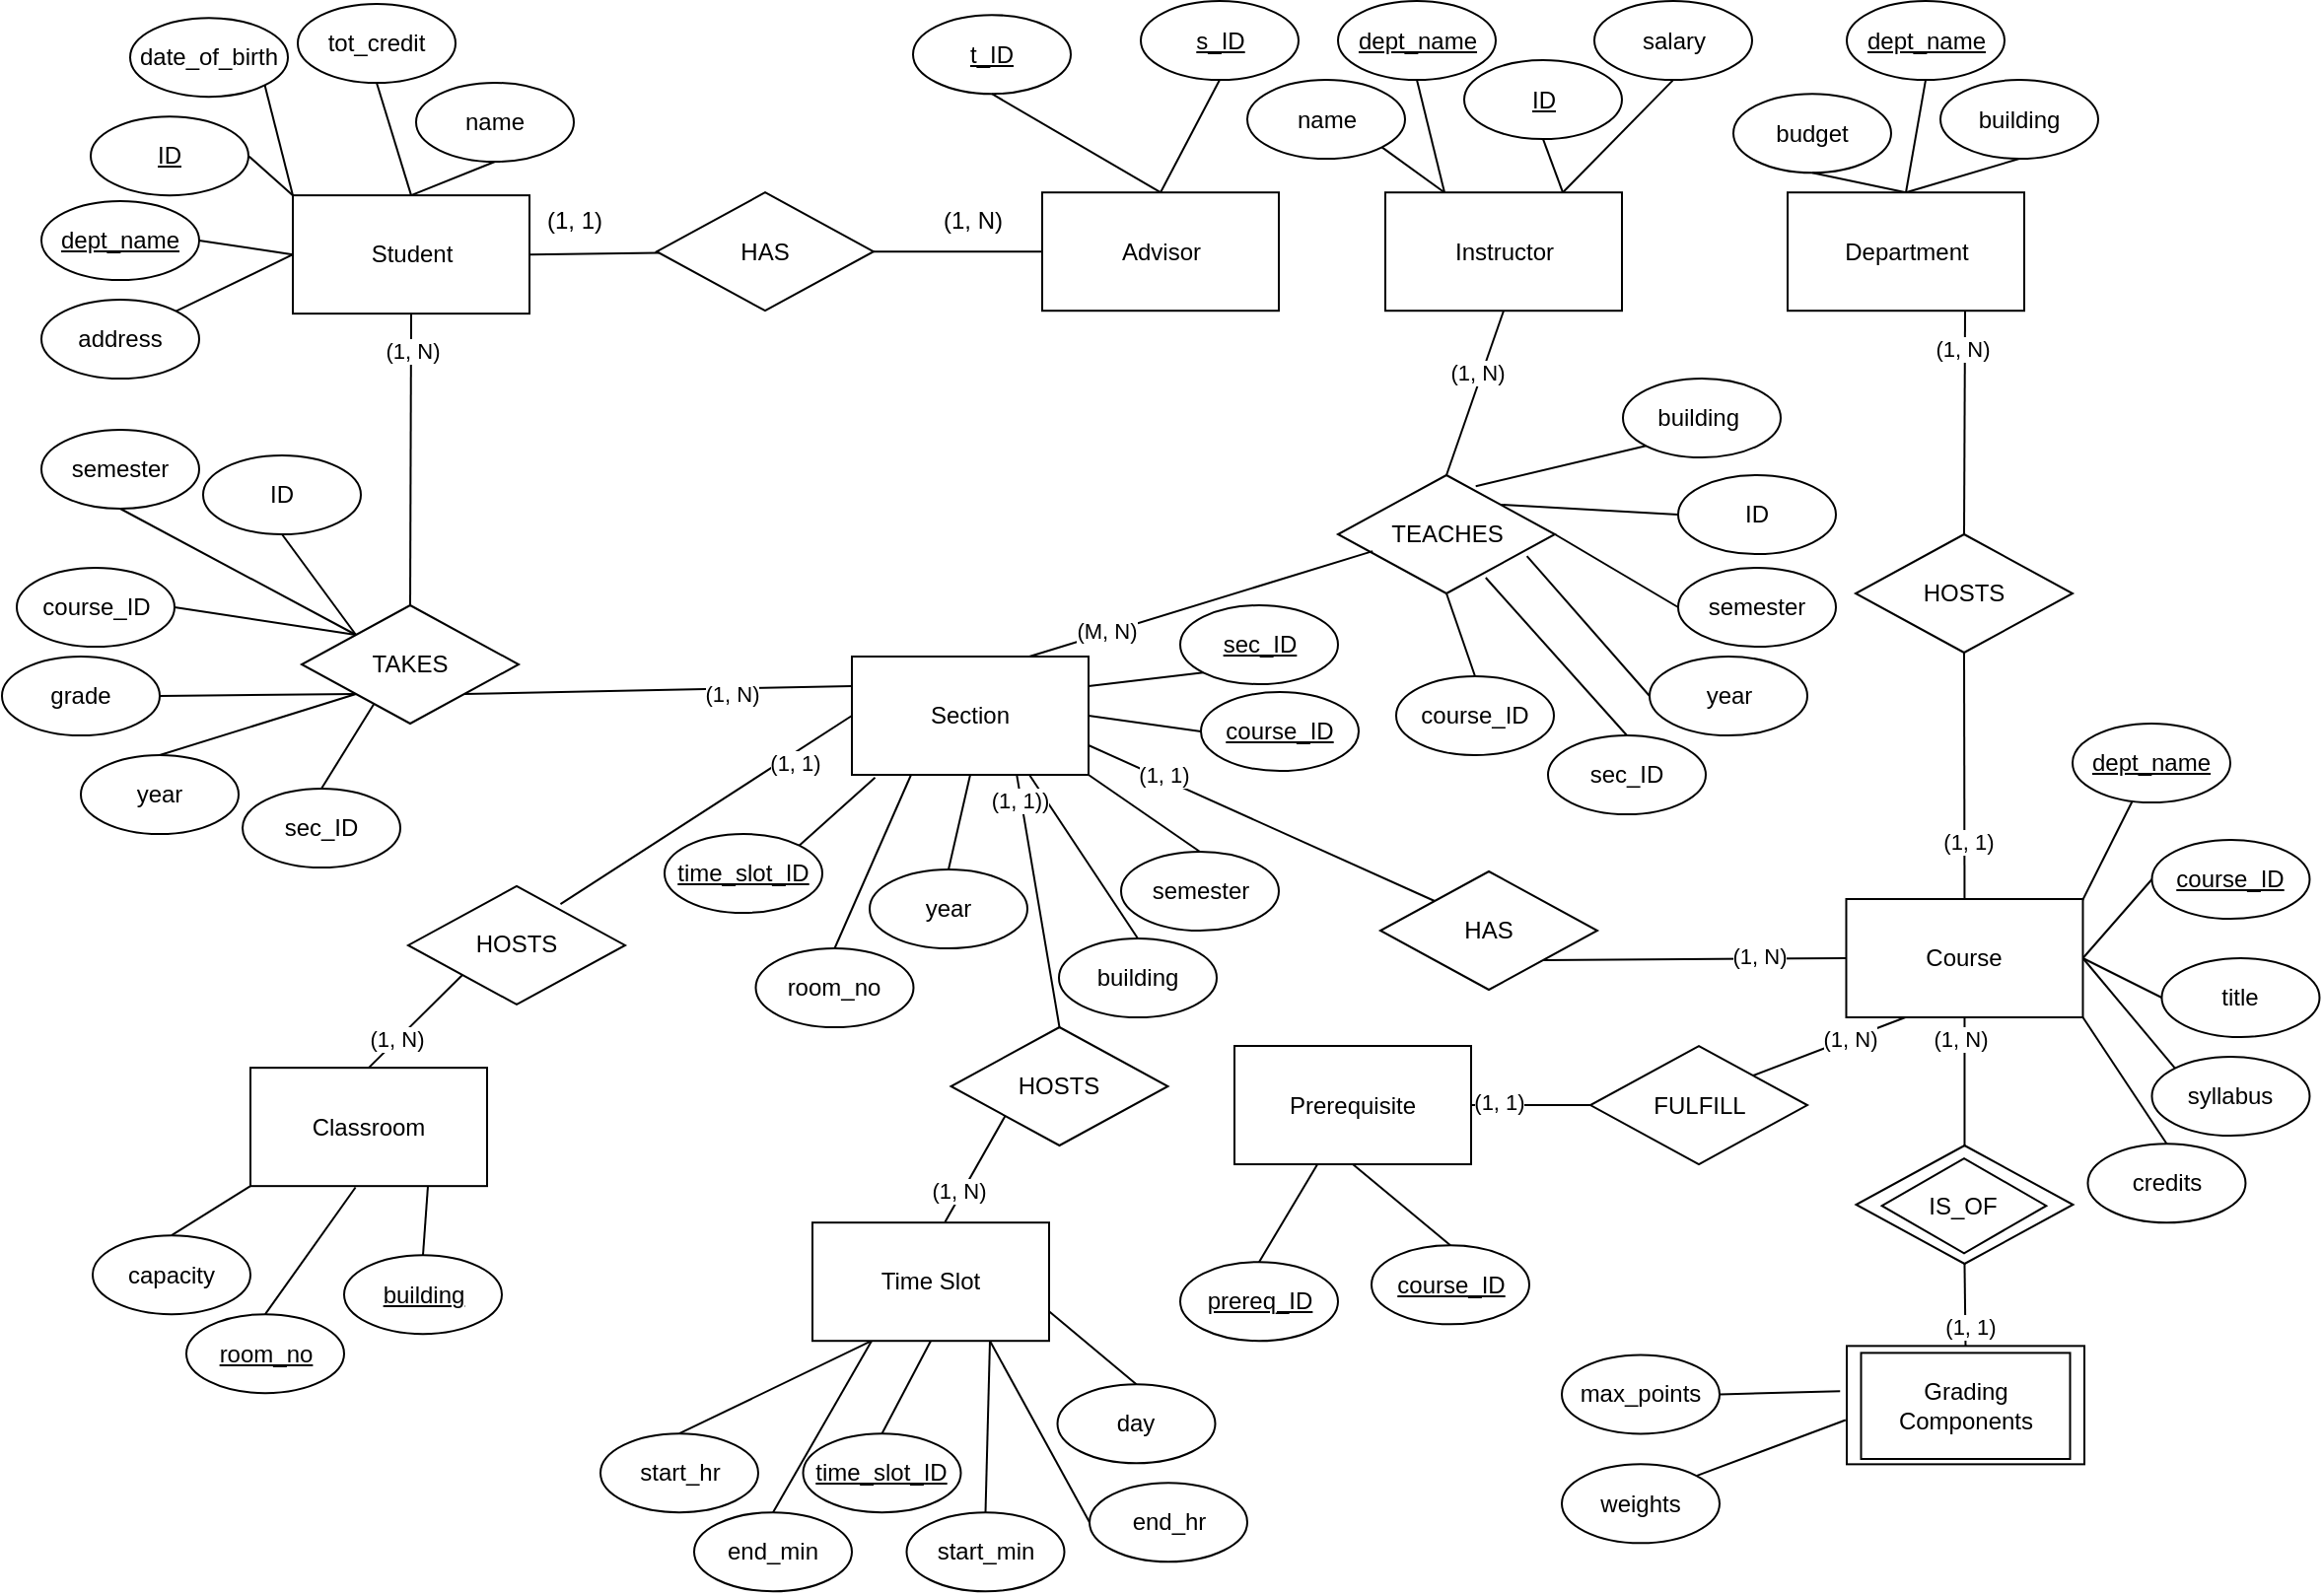 <mxfile>
    <diagram id="-m2tiZTTCixcVKwP9In0" name="Page-1">
        <mxGraphModel dx="1555" dy="995" grid="1" gridSize="10" guides="1" tooltips="1" connect="1" arrows="1" fold="1" page="1" pageScale="1" pageWidth="827" pageHeight="1169" math="0" shadow="0">
            <root>
                <mxCell id="0"/>
                <mxCell id="1" parent="0"/>
                <mxCell id="2" value="&lt;u&gt;ID&lt;/u&gt;" style="ellipse;whiteSpace=wrap;html=1;" vertex="1" parent="1">
                    <mxGeometry x="99" y="98.07" width="80" height="40" as="geometry"/>
                </mxCell>
                <mxCell id="7" value="TAKES" style="rhombus;whiteSpace=wrap;html=1;" vertex="1" parent="1">
                    <mxGeometry x="206" y="346" width="110" height="60" as="geometry"/>
                </mxCell>
                <mxCell id="8" value="TEACHES" style="rhombus;whiteSpace=wrap;html=1;" vertex="1" parent="1">
                    <mxGeometry x="731.5" y="280" width="110" height="60" as="geometry"/>
                </mxCell>
                <mxCell id="14" value="name" style="ellipse;whiteSpace=wrap;html=1;" vertex="1" parent="1">
                    <mxGeometry x="264" y="81" width="80" height="40" as="geometry"/>
                </mxCell>
                <mxCell id="15" value="&lt;u&gt;dept_name&lt;/u&gt;" style="ellipse;whiteSpace=wrap;html=1;" vertex="1" parent="1">
                    <mxGeometry x="74" y="141" width="80" height="40" as="geometry"/>
                </mxCell>
                <mxCell id="16" value="address" style="ellipse;whiteSpace=wrap;html=1;" vertex="1" parent="1">
                    <mxGeometry x="74" y="191" width="80" height="40" as="geometry"/>
                </mxCell>
                <mxCell id="39" value="&lt;div style=&quot;text-align: start;&quot;&gt;tot_credit&lt;/div&gt;" style="ellipse;whiteSpace=wrap;html=1;" vertex="1" parent="1">
                    <mxGeometry x="204" y="41" width="80" height="40" as="geometry"/>
                </mxCell>
                <mxCell id="40" value="&lt;div style=&quot;text-align: start;&quot;&gt;date_of_birth&lt;/div&gt;" style="ellipse;whiteSpace=wrap;html=1;" vertex="1" parent="1">
                    <mxGeometry x="119" y="48.07" width="80" height="40" as="geometry"/>
                </mxCell>
                <mxCell id="41" value="t_ID" style="ellipse;whiteSpace=wrap;html=1;fontStyle=4" vertex="1" parent="1">
                    <mxGeometry x="516" y="46.61" width="80" height="40" as="geometry"/>
                </mxCell>
                <mxCell id="42" value="s_ID" style="ellipse;whiteSpace=wrap;html=1;fontStyle=4" vertex="1" parent="1">
                    <mxGeometry x="631.5" y="39.54" width="80" height="40" as="geometry"/>
                </mxCell>
                <mxCell id="44" value="ID" style="ellipse;whiteSpace=wrap;html=1;fontStyle=4" vertex="1" parent="1">
                    <mxGeometry x="795.5" y="69.54" width="80" height="40" as="geometry"/>
                </mxCell>
                <mxCell id="45" value="name" style="ellipse;whiteSpace=wrap;html=1;" vertex="1" parent="1">
                    <mxGeometry x="685.5" y="79.54" width="80" height="40" as="geometry"/>
                </mxCell>
                <mxCell id="46" value="dept_name" style="ellipse;whiteSpace=wrap;html=1;fontStyle=4" vertex="1" parent="1">
                    <mxGeometry x="731.5" y="39.54" width="80" height="40" as="geometry"/>
                </mxCell>
                <mxCell id="47" value="salary" style="ellipse;whiteSpace=wrap;html=1;" vertex="1" parent="1">
                    <mxGeometry x="861.5" y="39.54" width="80" height="40" as="geometry"/>
                </mxCell>
                <mxCell id="48" value="dept_name" style="ellipse;whiteSpace=wrap;html=1;fontStyle=4" vertex="1" parent="1">
                    <mxGeometry x="989.5" y="39.54" width="80" height="40" as="geometry"/>
                </mxCell>
                <mxCell id="49" value="budget" style="ellipse;whiteSpace=wrap;html=1;" vertex="1" parent="1">
                    <mxGeometry x="932" y="86.61" width="80" height="40" as="geometry"/>
                </mxCell>
                <mxCell id="50" value="building&amp;nbsp;" style="ellipse;whiteSpace=wrap;html=1;" vertex="1" parent="1">
                    <mxGeometry x="876" y="231" width="80" height="40" as="geometry"/>
                </mxCell>
                <mxCell id="51" value="ID" style="ellipse;whiteSpace=wrap;html=1;" vertex="1" parent="1">
                    <mxGeometry x="156" y="270" width="80" height="40" as="geometry"/>
                </mxCell>
                <mxCell id="52" value="course_ID" style="ellipse;whiteSpace=wrap;html=1;" vertex="1" parent="1">
                    <mxGeometry x="61.5" y="327" width="80" height="40" as="geometry"/>
                </mxCell>
                <mxCell id="53" value="sec_ID" style="ellipse;whiteSpace=wrap;html=1;" vertex="1" parent="1">
                    <mxGeometry x="176" y="439" width="80" height="40" as="geometry"/>
                </mxCell>
                <mxCell id="54" value="semester" style="ellipse;whiteSpace=wrap;html=1;" vertex="1" parent="1">
                    <mxGeometry x="74" y="257" width="80" height="40" as="geometry"/>
                </mxCell>
                <mxCell id="55" value="year" style="ellipse;whiteSpace=wrap;html=1;" vertex="1" parent="1">
                    <mxGeometry x="94" y="422" width="80" height="40" as="geometry"/>
                </mxCell>
                <mxCell id="56" value="grade" style="ellipse;whiteSpace=wrap;html=1;" vertex="1" parent="1">
                    <mxGeometry x="54" y="372" width="80" height="40" as="geometry"/>
                </mxCell>
                <mxCell id="57" value="course_ID" style="ellipse;whiteSpace=wrap;html=1;" vertex="1" parent="1">
                    <mxGeometry x="761" y="382" width="80" height="40" as="geometry"/>
                </mxCell>
                <mxCell id="58" value="ID" style="ellipse;whiteSpace=wrap;html=1;" vertex="1" parent="1">
                    <mxGeometry x="904" y="280" width="80" height="40" as="geometry"/>
                </mxCell>
                <mxCell id="59" value="sec_ID" style="ellipse;whiteSpace=wrap;html=1;" vertex="1" parent="1">
                    <mxGeometry x="838" y="412" width="80" height="40" as="geometry"/>
                </mxCell>
                <mxCell id="60" value="semester" style="ellipse;whiteSpace=wrap;html=1;" vertex="1" parent="1">
                    <mxGeometry x="904" y="327" width="80" height="40" as="geometry"/>
                </mxCell>
                <mxCell id="61" value="year" style="ellipse;whiteSpace=wrap;html=1;" vertex="1" parent="1">
                    <mxGeometry x="889.5" y="372" width="80" height="40" as="geometry"/>
                </mxCell>
                <mxCell id="62" value="course_ID" style="ellipse;whiteSpace=wrap;html=1;fontStyle=4" vertex="1" parent="1">
                    <mxGeometry x="662" y="390" width="80" height="40" as="geometry"/>
                </mxCell>
                <mxCell id="63" value="sec_ID" style="ellipse;whiteSpace=wrap;html=1;fontStyle=4" vertex="1" parent="1">
                    <mxGeometry x="651.5" y="346" width="80" height="40" as="geometry"/>
                </mxCell>
                <mxCell id="64" value="semester" style="ellipse;whiteSpace=wrap;html=1;" vertex="1" parent="1">
                    <mxGeometry x="621.5" y="471" width="80" height="40" as="geometry"/>
                </mxCell>
                <mxCell id="65" value="year" style="ellipse;whiteSpace=wrap;html=1;" vertex="1" parent="1">
                    <mxGeometry x="494" y="480" width="80" height="40" as="geometry"/>
                </mxCell>
                <mxCell id="66" value="building" style="ellipse;whiteSpace=wrap;html=1;" vertex="1" parent="1">
                    <mxGeometry x="590" y="515" width="80" height="40" as="geometry"/>
                </mxCell>
                <mxCell id="67" value="time_slot_ID" style="ellipse;whiteSpace=wrap;html=1;fontStyle=4" vertex="1" parent="1">
                    <mxGeometry x="390" y="462" width="80" height="40" as="geometry"/>
                </mxCell>
                <mxCell id="68" value="room_no" style="ellipse;whiteSpace=wrap;html=1;" vertex="1" parent="1">
                    <mxGeometry x="436.25" y="520" width="80" height="40" as="geometry"/>
                </mxCell>
                <mxCell id="69" value="course_ID" style="ellipse;whiteSpace=wrap;html=1;fontStyle=4" vertex="1" parent="1">
                    <mxGeometry x="1144.24" y="465" width="80" height="40" as="geometry"/>
                </mxCell>
                <mxCell id="70" value="title&lt;span style=&quot;color: rgba(0, 0, 0, 0); font-family: monospace; font-size: 0px; text-align: start;&quot;&gt;%3CmxGraphModel%3E%3Croot%3E%3CmxCell%20id%3D%220%22%2F%3E%3CmxCell%20id%3D%221%22%20parent%3D%220%22%2F%3E%3CmxCell%20id%3D%222%22%20value%3D%22course_ID%22%20style%3D%22ellipse%3BwhiteSpace%3Dwrap%3Bhtml%3D1%3B%22%20vertex%3D%221%22%20parent%3D%221%22%3E%3CmxGeometry%20x%3D%22680%22%20y%3D%22410%22%20width%3D%2280%22%20height%3D%2240%22%20as%3D%22geometry%22%2F%3E%3C%2FmxCell%3E%3C%2Froot%3E%3C%2FmxGraphModel%3E&lt;/span&gt;" style="ellipse;whiteSpace=wrap;html=1;" vertex="1" parent="1">
                    <mxGeometry x="1149.24" y="525" width="80" height="40" as="geometry"/>
                </mxCell>
                <mxCell id="71" value="dept_name" style="ellipse;whiteSpace=wrap;html=1;fontStyle=4" vertex="1" parent="1">
                    <mxGeometry x="1104" y="406" width="80" height="40" as="geometry"/>
                </mxCell>
                <mxCell id="72" value="credits" style="ellipse;whiteSpace=wrap;html=1;" vertex="1" parent="1">
                    <mxGeometry x="1111.74" y="619.1" width="80" height="40" as="geometry"/>
                </mxCell>
                <mxCell id="73" value="syllabus" style="ellipse;whiteSpace=wrap;html=1;" vertex="1" parent="1">
                    <mxGeometry x="1144.24" y="575" width="80" height="40" as="geometry"/>
                </mxCell>
                <mxCell id="74" value="&lt;u&gt;room_no&lt;/u&gt;" style="ellipse;whiteSpace=wrap;html=1;" vertex="1" parent="1">
                    <mxGeometry x="147.5" y="705.58" width="80" height="40" as="geometry"/>
                </mxCell>
                <mxCell id="75" value="&lt;u&gt;building&lt;/u&gt;" style="ellipse;whiteSpace=wrap;html=1;" vertex="1" parent="1">
                    <mxGeometry x="227.5" y="675.58" width="80" height="40" as="geometry"/>
                </mxCell>
                <mxCell id="76" value="capacity" style="ellipse;whiteSpace=wrap;html=1;" vertex="1" parent="1">
                    <mxGeometry x="100" y="665.58" width="80" height="40" as="geometry"/>
                </mxCell>
                <mxCell id="77" value="time_slot_ID" style="ellipse;whiteSpace=wrap;html=1;fontStyle=4" vertex="1" parent="1">
                    <mxGeometry x="460.25" y="766.1" width="80" height="40" as="geometry"/>
                </mxCell>
                <mxCell id="78" value="day&lt;span style=&quot;color: rgba(0, 0, 0, 0); font-family: monospace; font-size: 0px; text-align: start;&quot;&gt;%3CmxGraphModel%3E%3Croot%3E%3CmxCell%20id%3D%220%22%2F%3E%3CmxCell%20id%3D%221%22%20parent%3D%220%22%2F%3E%3CmxCell%20id%3D%222%22%20value%3D%22time_slot_ID%22%20style%3D%22ellipse%3BwhiteSpace%3Dwrap%3Bhtml%3D1%3B%22%20vertex%3D%221%22%20parent%3D%221%22%3E%3CmxGeometry%20x%3D%22405%22%20y%3D%22620%22%20width%3D%2280%22%20height%3D%2240%22%20as%3D%22geometry%22%2F%3E%3C%2FmxCell%3E%3C%2Froot%3E%3C%2FmxGraphModel%3E&lt;/span&gt;" style="ellipse;whiteSpace=wrap;html=1;" vertex="1" parent="1">
                    <mxGeometry x="589.25" y="741.1" width="80" height="40" as="geometry"/>
                </mxCell>
                <mxCell id="79" value="start_hr" style="ellipse;whiteSpace=wrap;html=1;" vertex="1" parent="1">
                    <mxGeometry x="357.5" y="766.1" width="80" height="40" as="geometry"/>
                </mxCell>
                <mxCell id="80" value="start_min" style="ellipse;whiteSpace=wrap;html=1;" vertex="1" parent="1">
                    <mxGeometry x="512.75" y="806.1" width="80" height="40" as="geometry"/>
                </mxCell>
                <mxCell id="81" value="end_min" style="ellipse;whiteSpace=wrap;html=1;" vertex="1" parent="1">
                    <mxGeometry x="405" y="806.1" width="80" height="40" as="geometry"/>
                </mxCell>
                <mxCell id="82" value="end_hr" style="ellipse;whiteSpace=wrap;html=1;" vertex="1" parent="1">
                    <mxGeometry x="605.5" y="791.1" width="80" height="40" as="geometry"/>
                </mxCell>
                <mxCell id="83" value="course_ID" style="ellipse;whiteSpace=wrap;html=1;fontStyle=4" vertex="1" parent="1">
                    <mxGeometry x="748.5" y="670.62" width="80" height="40" as="geometry"/>
                </mxCell>
                <mxCell id="84" value="prereq_ID" style="ellipse;whiteSpace=wrap;html=1;fontStyle=4" vertex="1" parent="1">
                    <mxGeometry x="651.5" y="679.1" width="80" height="40" as="geometry"/>
                </mxCell>
                <mxCell id="85" value="" style="endArrow=none;html=1;entryX=1;entryY=1;entryDx=0;entryDy=0;exitX=0;exitY=0;exitDx=0;exitDy=0;" edge="1" parent="1" source="152" target="40">
                    <mxGeometry width="50" height="50" relative="1" as="geometry">
                        <mxPoint x="201.5" y="143.07" as="sourcePoint"/>
                        <mxPoint x="479" y="328.07" as="targetPoint"/>
                    </mxGeometry>
                </mxCell>
                <mxCell id="86" value="" style="endArrow=none;html=1;entryX=0.5;entryY=1;entryDx=0;entryDy=0;exitX=0.5;exitY=0;exitDx=0;exitDy=0;" edge="1" parent="1" source="152" target="39">
                    <mxGeometry width="50" height="50" relative="1" as="geometry">
                        <mxPoint x="229" y="128.07" as="sourcePoint"/>
                        <mxPoint x="197.284" y="92.212" as="targetPoint"/>
                    </mxGeometry>
                </mxCell>
                <mxCell id="87" value="" style="endArrow=none;html=1;entryX=1;entryY=0.5;entryDx=0;entryDy=0;exitX=0;exitY=0;exitDx=0;exitDy=0;" edge="1" parent="1" source="152" target="2">
                    <mxGeometry width="50" height="50" relative="1" as="geometry">
                        <mxPoint x="201.5" y="143.07" as="sourcePoint"/>
                        <mxPoint x="197.284" y="92.212" as="targetPoint"/>
                    </mxGeometry>
                </mxCell>
                <mxCell id="88" value="" style="endArrow=none;html=1;entryX=1;entryY=0.5;entryDx=0;entryDy=0;exitX=0;exitY=0.5;exitDx=0;exitDy=0;" edge="1" parent="1" source="152" target="15">
                    <mxGeometry width="50" height="50" relative="1" as="geometry">
                        <mxPoint x="201.5" y="173.07" as="sourcePoint"/>
                        <mxPoint x="207.284" y="102.212" as="targetPoint"/>
                    </mxGeometry>
                </mxCell>
                <mxCell id="89" value="" style="endArrow=none;html=1;entryX=1;entryY=0;entryDx=0;entryDy=0;exitX=0;exitY=0.5;exitDx=0;exitDy=0;" edge="1" parent="1" source="152" target="16">
                    <mxGeometry width="50" height="50" relative="1" as="geometry">
                        <mxPoint x="201.5" y="173.07" as="sourcePoint"/>
                        <mxPoint x="137.284" y="213.928" as="targetPoint"/>
                    </mxGeometry>
                </mxCell>
                <mxCell id="90" value="" style="endArrow=none;html=1;exitX=0.5;exitY=1;exitDx=0;exitDy=0;entryX=0.5;entryY=0;entryDx=0;entryDy=0;" edge="1" parent="1" source="14" target="152">
                    <mxGeometry width="50" height="50" relative="1" as="geometry">
                        <mxPoint x="301.5" y="176.0" as="sourcePoint"/>
                        <mxPoint x="274" y="151" as="targetPoint"/>
                    </mxGeometry>
                </mxCell>
                <mxCell id="91" value="" style="endArrow=none;html=1;entryX=0.5;entryY=1;entryDx=0;entryDy=0;exitX=0.5;exitY=0;exitDx=0;exitDy=0;exitPerimeter=0;" edge="1" parent="1" source="153" target="41">
                    <mxGeometry width="50" height="50" relative="1" as="geometry">
                        <mxPoint x="584" y="141.61" as="sourcePoint"/>
                        <mxPoint x="581.5" y="86.61" as="targetPoint"/>
                    </mxGeometry>
                </mxCell>
                <mxCell id="92" value="" style="endArrow=none;html=1;entryX=0.5;entryY=1;entryDx=0;entryDy=0;exitX=0.5;exitY=0;exitDx=0;exitDy=0;" edge="1" parent="1" source="153" target="42">
                    <mxGeometry width="50" height="50" relative="1" as="geometry">
                        <mxPoint x="631.5" y="159.54" as="sourcePoint"/>
                        <mxPoint x="611.5" y="179.54" as="targetPoint"/>
                    </mxGeometry>
                </mxCell>
                <mxCell id="93" value="" style="endArrow=none;html=1;entryX=1;entryY=1;entryDx=0;entryDy=0;exitX=0.25;exitY=0;exitDx=0;exitDy=0;" edge="1" parent="1" source="154" target="45">
                    <mxGeometry width="50" height="50" relative="1" as="geometry">
                        <mxPoint x="793" y="141.61" as="sourcePoint"/>
                        <mxPoint x="695.5" y="149.54" as="targetPoint"/>
                    </mxGeometry>
                </mxCell>
                <mxCell id="94" value="" style="endArrow=none;html=1;entryX=0.5;entryY=1;entryDx=0;entryDy=0;exitX=0.25;exitY=0;exitDx=0;exitDy=0;" edge="1" parent="1" source="154" target="46">
                    <mxGeometry width="50" height="50" relative="1" as="geometry">
                        <mxPoint x="793" y="141.61" as="sourcePoint"/>
                        <mxPoint x="806.5" y="189.54" as="targetPoint"/>
                    </mxGeometry>
                </mxCell>
                <mxCell id="95" value="" style="endArrow=none;html=1;entryX=0.5;entryY=1;entryDx=0;entryDy=0;exitX=0.75;exitY=0;exitDx=0;exitDy=0;" edge="1" parent="1" source="154" target="44">
                    <mxGeometry width="50" height="50" relative="1" as="geometry">
                        <mxPoint x="848" y="141.61" as="sourcePoint"/>
                        <mxPoint x="816.5" y="199.54" as="targetPoint"/>
                    </mxGeometry>
                </mxCell>
                <mxCell id="96" value="" style="endArrow=none;html=1;entryX=0.5;entryY=1;entryDx=0;entryDy=0;exitX=0.75;exitY=0;exitDx=0;exitDy=0;" edge="1" parent="1" source="154" target="47">
                    <mxGeometry width="50" height="50" relative="1" as="geometry">
                        <mxPoint x="848" y="141.61" as="sourcePoint"/>
                        <mxPoint x="881.5" y="159.54" as="targetPoint"/>
                    </mxGeometry>
                </mxCell>
                <mxCell id="97" value="" style="endArrow=none;html=1;entryX=0;entryY=0.5;entryDx=0;entryDy=0;exitX=1;exitY=0;exitDx=0;exitDy=0;" edge="1" parent="1" source="8" target="58">
                    <mxGeometry width="50" height="50" relative="1" as="geometry">
                        <mxPoint x="872.5" y="227.0" as="sourcePoint"/>
                        <mxPoint x="905.72" y="279.92" as="targetPoint"/>
                    </mxGeometry>
                </mxCell>
                <mxCell id="100" value="building" style="ellipse;whiteSpace=wrap;html=1;" vertex="1" parent="1">
                    <mxGeometry x="1037" y="79.54" width="80" height="40" as="geometry"/>
                </mxCell>
                <mxCell id="102" value="" style="endArrow=none;html=1;entryX=0.5;entryY=0;entryDx=0;entryDy=0;exitX=0.5;exitY=1;exitDx=0;exitDy=0;" edge="1" parent="1" source="49" target="155">
                    <mxGeometry width="50" height="50" relative="1" as="geometry">
                        <mxPoint x="858" y="151.61" as="sourcePoint"/>
                        <mxPoint x="939.0" y="184.54" as="targetPoint"/>
                    </mxGeometry>
                </mxCell>
                <mxCell id="103" value="" style="endArrow=none;html=1;exitX=0.5;exitY=1;exitDx=0;exitDy=0;entryX=0.5;entryY=0;entryDx=0;entryDy=0;" edge="1" parent="1" source="48" target="155">
                    <mxGeometry width="50" height="50" relative="1" as="geometry">
                        <mxPoint x="954.0" y="136.61" as="sourcePoint"/>
                        <mxPoint x="966.5" y="169.54" as="targetPoint"/>
                    </mxGeometry>
                </mxCell>
                <mxCell id="104" value="" style="endArrow=none;html=1;exitX=0.5;exitY=1;exitDx=0;exitDy=0;entryX=0.5;entryY=0;entryDx=0;entryDy=0;" edge="1" parent="1" source="100" target="155">
                    <mxGeometry width="50" height="50" relative="1" as="geometry">
                        <mxPoint x="1011.5" y="89.54" as="sourcePoint"/>
                        <mxPoint x="994.0" y="184.54" as="targetPoint"/>
                    </mxGeometry>
                </mxCell>
                <mxCell id="105" value="" style="endArrow=none;html=1;entryX=0;entryY=1;entryDx=0;entryDy=0;exitX=0.635;exitY=0.094;exitDx=0;exitDy=0;exitPerimeter=0;" edge="1" parent="1" source="8" target="50">
                    <mxGeometry width="50" height="50" relative="1" as="geometry">
                        <mxPoint x="702.5" y="154.07" as="sourcePoint"/>
                        <mxPoint x="862.5" y="242" as="targetPoint"/>
                    </mxGeometry>
                </mxCell>
                <mxCell id="106" value="" style="endArrow=none;html=1;entryX=0.5;entryY=1;entryDx=0;entryDy=0;exitX=0;exitY=0;exitDx=0;exitDy=0;" edge="1" parent="1" source="7" target="51">
                    <mxGeometry width="50" height="50" relative="1" as="geometry">
                        <mxPoint x="349" y="169.07" as="sourcePoint"/>
                        <mxPoint x="346.5" y="114.07" as="targetPoint"/>
                    </mxGeometry>
                </mxCell>
                <mxCell id="107" value="" style="endArrow=none;html=1;exitX=0.334;exitY=0.831;exitDx=0;exitDy=0;exitPerimeter=0;entryX=0.5;entryY=0;entryDx=0;entryDy=0;" edge="1" parent="1" source="7" target="53">
                    <mxGeometry width="50" height="50" relative="1" as="geometry">
                        <mxPoint x="306.5" y="337" as="sourcePoint"/>
                        <mxPoint x="234" y="440" as="targetPoint"/>
                    </mxGeometry>
                </mxCell>
                <mxCell id="110" value="" style="endArrow=none;html=1;entryX=0.5;entryY=1;entryDx=0;entryDy=0;exitX=0;exitY=0;exitDx=0;exitDy=0;" edge="1" parent="1" source="7" target="54">
                    <mxGeometry width="50" height="50" relative="1" as="geometry">
                        <mxPoint x="155.72" y="357.86" as="sourcePoint"/>
                        <mxPoint x="129.784" y="311.142" as="targetPoint"/>
                    </mxGeometry>
                </mxCell>
                <mxCell id="111" value="" style="endArrow=none;html=1;entryX=1;entryY=0.5;entryDx=0;entryDy=0;exitX=0;exitY=0;exitDx=0;exitDy=0;" edge="1" parent="1" source="7" target="52">
                    <mxGeometry width="50" height="50" relative="1" as="geometry">
                        <mxPoint x="199" y="372" as="sourcePoint"/>
                        <mxPoint x="139.784" y="321.142" as="targetPoint"/>
                    </mxGeometry>
                </mxCell>
                <mxCell id="112" value="" style="endArrow=none;html=1;entryX=1;entryY=0.5;entryDx=0;entryDy=0;exitX=0;exitY=1;exitDx=0;exitDy=0;" edge="1" parent="1" source="7" target="56">
                    <mxGeometry width="50" height="50" relative="1" as="geometry">
                        <mxPoint x="171.5" y="387" as="sourcePoint"/>
                        <mxPoint x="151.5" y="357" as="targetPoint"/>
                    </mxGeometry>
                </mxCell>
                <mxCell id="114" value="" style="endArrow=none;html=1;entryX=0;entryY=1;entryDx=0;entryDy=0;exitX=0.5;exitY=0;exitDx=0;exitDy=0;" edge="1" parent="1" source="55" target="7">
                    <mxGeometry width="50" height="50" relative="1" as="geometry">
                        <mxPoint x="261.5" y="437" as="sourcePoint"/>
                        <mxPoint x="306.5" y="347" as="targetPoint"/>
                    </mxGeometry>
                </mxCell>
                <mxCell id="115" value="" style="endArrow=none;html=1;entryX=0.5;entryY=0;entryDx=0;entryDy=0;exitX=0.25;exitY=1;exitDx=0;exitDy=0;" edge="1" parent="1" source="151" target="68">
                    <mxGeometry width="50" height="50" relative="1" as="geometry">
                        <mxPoint x="561.25" y="506" as="sourcePoint"/>
                        <mxPoint x="812.75" y="361" as="targetPoint"/>
                    </mxGeometry>
                </mxCell>
                <mxCell id="117" value="" style="endArrow=none;html=1;entryX=1;entryY=0.25;entryDx=0;entryDy=0;exitX=0;exitY=1;exitDx=0;exitDy=0;" edge="1" parent="1" source="63" target="151">
                    <mxGeometry width="50" height="50" relative="1" as="geometry">
                        <mxPoint x="457.75" y="451" as="sourcePoint"/>
                        <mxPoint x="616.25" y="476" as="targetPoint"/>
                    </mxGeometry>
                </mxCell>
                <mxCell id="118" value="" style="endArrow=none;html=1;entryX=1;entryY=0.5;entryDx=0;entryDy=0;exitX=0;exitY=0.5;exitDx=0;exitDy=0;" edge="1" parent="1" source="62" target="151">
                    <mxGeometry width="50" height="50" relative="1" as="geometry">
                        <mxPoint x="478.75" y="461" as="sourcePoint"/>
                        <mxPoint x="616.25" y="476" as="targetPoint"/>
                    </mxGeometry>
                </mxCell>
                <mxCell id="119" value="" style="endArrow=none;html=1;entryX=0.75;entryY=1;entryDx=0;entryDy=0;exitX=0.5;exitY=0;exitDx=0;exitDy=0;" edge="1" parent="1" source="66" target="151">
                    <mxGeometry width="50" height="50" relative="1" as="geometry">
                        <mxPoint x="571.25" y="516" as="sourcePoint"/>
                        <mxPoint x="616.25" y="506" as="targetPoint"/>
                    </mxGeometry>
                </mxCell>
                <mxCell id="120" value="" style="endArrow=none;html=1;exitX=0.5;exitY=0;exitDx=0;exitDy=0;entryX=1;entryY=1;entryDx=0;entryDy=0;" edge="1" parent="1" source="64" target="151">
                    <mxGeometry width="50" height="50" relative="1" as="geometry">
                        <mxPoint x="653.75" y="541" as="sourcePoint"/>
                        <mxPoint x="616.25" y="476" as="targetPoint"/>
                    </mxGeometry>
                </mxCell>
                <mxCell id="122" value="" style="endArrow=none;html=1;entryX=0.098;entryY=1.022;entryDx=0;entryDy=0;exitX=1;exitY=0;exitDx=0;exitDy=0;entryPerimeter=0;" edge="1" parent="1" source="67" target="151">
                    <mxGeometry width="50" height="50" relative="1" as="geometry">
                        <mxPoint x="468.75" y="481" as="sourcePoint"/>
                        <mxPoint x="561.25" y="506" as="targetPoint"/>
                    </mxGeometry>
                </mxCell>
                <mxCell id="123" value="" style="endArrow=none;html=1;exitX=0.5;exitY=0;exitDx=0;exitDy=0;entryX=0.5;entryY=1;entryDx=0;entryDy=0;" edge="1" parent="1" source="65" target="151">
                    <mxGeometry width="50" height="50" relative="1" as="geometry">
                        <mxPoint x="723.75" y="511" as="sourcePoint"/>
                        <mxPoint x="616.25" y="506" as="targetPoint"/>
                    </mxGeometry>
                </mxCell>
                <mxCell id="124" value="" style="endArrow=none;html=1;entryX=0;entryY=0.5;entryDx=0;entryDy=0;exitX=1;exitY=0.5;exitDx=0;exitDy=0;" edge="1" parent="1" source="8" target="60">
                    <mxGeometry width="50" height="50" relative="1" as="geometry">
                        <mxPoint x="887.5" y="327" as="sourcePoint"/>
                        <mxPoint x="915" y="302" as="targetPoint"/>
                    </mxGeometry>
                </mxCell>
                <mxCell id="125" value="" style="endArrow=none;html=1;entryX=0.5;entryY=0;entryDx=0;entryDy=0;exitX=0.5;exitY=1;exitDx=0;exitDy=0;" edge="1" parent="1" source="8" target="57">
                    <mxGeometry width="50" height="50" relative="1" as="geometry">
                        <mxPoint x="887.5" y="327" as="sourcePoint"/>
                        <mxPoint x="967.5" y="312" as="targetPoint"/>
                    </mxGeometry>
                </mxCell>
                <mxCell id="126" value="" style="endArrow=none;html=1;entryX=0.5;entryY=0;entryDx=0;entryDy=0;exitX=0.681;exitY=0.867;exitDx=0;exitDy=0;exitPerimeter=0;" edge="1" parent="1" source="8" target="59">
                    <mxGeometry width="50" height="50" relative="1" as="geometry">
                        <mxPoint x="887.5" y="357" as="sourcePoint"/>
                        <mxPoint x="920" y="382" as="targetPoint"/>
                    </mxGeometry>
                </mxCell>
                <mxCell id="127" value="" style="endArrow=none;html=1;entryX=0;entryY=0.5;entryDx=0;entryDy=0;exitX=0.871;exitY=0.685;exitDx=0;exitDy=0;exitPerimeter=0;" edge="1" parent="1" source="8" target="61">
                    <mxGeometry width="50" height="50" relative="1" as="geometry">
                        <mxPoint x="887.5" y="357" as="sourcePoint"/>
                        <mxPoint x="960.0" y="382" as="targetPoint"/>
                    </mxGeometry>
                </mxCell>
                <mxCell id="130" value="" style="endArrow=none;html=1;exitX=0.75;exitY=1;exitDx=0;exitDy=0;" edge="1" parent="1" source="156" target="71">
                    <mxGeometry width="50" height="50" relative="1" as="geometry">
                        <mxPoint x="1074.24" y="565" as="sourcePoint"/>
                        <mxPoint x="1129.24" y="405" as="targetPoint"/>
                    </mxGeometry>
                </mxCell>
                <mxCell id="131" value="" style="endArrow=none;html=1;entryX=0.5;entryY=0;entryDx=0;entryDy=0;exitX=1;exitY=1;exitDx=0;exitDy=0;" edge="1" parent="1" source="156" target="72">
                    <mxGeometry width="50" height="50" relative="1" as="geometry">
                        <mxPoint x="1074.24" y="565" as="sourcePoint"/>
                        <mxPoint x="1024.24" y="595" as="targetPoint"/>
                    </mxGeometry>
                </mxCell>
                <mxCell id="132" value="" style="endArrow=none;html=1;entryX=0;entryY=0.5;entryDx=0;entryDy=0;exitX=1;exitY=0.5;exitDx=0;exitDy=0;" edge="1" parent="1" source="156" target="70">
                    <mxGeometry width="50" height="50" relative="1" as="geometry">
                        <mxPoint x="1101.74" y="550" as="sourcePoint"/>
                        <mxPoint x="1119.24" y="615" as="targetPoint"/>
                    </mxGeometry>
                </mxCell>
                <mxCell id="133" value="" style="endArrow=none;html=1;entryX=0;entryY=0.5;entryDx=0;entryDy=0;exitX=1;exitY=0.5;exitDx=0;exitDy=0;" edge="1" parent="1" source="156" target="69">
                    <mxGeometry width="50" height="50" relative="1" as="geometry">
                        <mxPoint x="1101.74" y="520" as="sourcePoint"/>
                        <mxPoint x="1139.24" y="585" as="targetPoint"/>
                    </mxGeometry>
                </mxCell>
                <mxCell id="134" value="" style="endArrow=none;html=1;entryX=0;entryY=0;entryDx=0;entryDy=0;exitX=1;exitY=0.5;exitDx=0;exitDy=0;" edge="1" parent="1" source="156" target="73">
                    <mxGeometry width="50" height="50" relative="1" as="geometry">
                        <mxPoint x="1101.74" y="550" as="sourcePoint"/>
                        <mxPoint x="1119.24" y="615" as="targetPoint"/>
                    </mxGeometry>
                </mxCell>
                <mxCell id="135" value="" style="endArrow=none;html=1;entryX=0.5;entryY=0;entryDx=0;entryDy=0;exitX=0.5;exitY=1;exitDx=0;exitDy=0;" edge="1" parent="1" source="150" target="83">
                    <mxGeometry width="50" height="50" relative="1" as="geometry">
                        <mxPoint x="858.5" y="675.62" as="sourcePoint"/>
                        <mxPoint x="993.5" y="595.62" as="targetPoint"/>
                    </mxGeometry>
                </mxCell>
                <mxCell id="136" value="" style="endArrow=none;html=1;entryX=0.5;entryY=0;entryDx=0;entryDy=0;" edge="1" parent="1" source="150" target="84">
                    <mxGeometry width="50" height="50" relative="1" as="geometry">
                        <mxPoint x="831" y="690.62" as="sourcePoint"/>
                        <mxPoint x="906.0" y="735.62" as="targetPoint"/>
                    </mxGeometry>
                </mxCell>
                <mxCell id="137" value="" style="endArrow=none;html=1;exitX=0.5;exitY=0;exitDx=0;exitDy=0;entryX=0.5;entryY=1;entryDx=0;entryDy=0;" edge="1" parent="1" source="77" target="149">
                    <mxGeometry width="50" height="50" relative="1" as="geometry">
                        <mxPoint x="613.5" y="641.1" as="sourcePoint"/>
                        <mxPoint x="576" y="816.1" as="targetPoint"/>
                    </mxGeometry>
                </mxCell>
                <mxCell id="138" value="" style="endArrow=none;html=1;exitX=0.5;exitY=0;exitDx=0;exitDy=0;entryX=1;entryY=0.75;entryDx=0;entryDy=0;" edge="1" parent="1" source="78" target="149">
                    <mxGeometry width="50" height="50" relative="1" as="geometry">
                        <mxPoint x="518.5" y="841.1" as="sourcePoint"/>
                        <mxPoint x="631" y="816.1" as="targetPoint"/>
                    </mxGeometry>
                </mxCell>
                <mxCell id="139" value="" style="endArrow=none;html=1;entryX=0;entryY=0.5;entryDx=0;entryDy=0;exitX=0.75;exitY=1;exitDx=0;exitDy=0;" edge="1" parent="1" source="149" target="82">
                    <mxGeometry width="50" height="50" relative="1" as="geometry">
                        <mxPoint x="525" y="731.1" as="sourcePoint"/>
                        <mxPoint x="729.543" y="836.796" as="targetPoint"/>
                    </mxGeometry>
                </mxCell>
                <mxCell id="140" value="" style="endArrow=none;html=1;entryX=0.5;entryY=0;entryDx=0;entryDy=0;exitX=0.25;exitY=1;exitDx=0;exitDy=0;" edge="1" parent="1" source="149" target="81">
                    <mxGeometry width="50" height="50" relative="1" as="geometry">
                        <mxPoint x="475" y="731.1" as="sourcePoint"/>
                        <mxPoint x="470" y="831.1" as="targetPoint"/>
                    </mxGeometry>
                </mxCell>
                <mxCell id="141" value="" style="endArrow=none;html=1;entryX=0.5;entryY=0;entryDx=0;entryDy=0;exitX=0.75;exitY=1;exitDx=0;exitDy=0;" edge="1" parent="1" source="149" target="80">
                    <mxGeometry width="50" height="50" relative="1" as="geometry">
                        <mxPoint x="603.5" y="831.1" as="sourcePoint"/>
                        <mxPoint x="647.9" y="898.1" as="targetPoint"/>
                    </mxGeometry>
                </mxCell>
                <mxCell id="142" value="" style="endArrow=none;html=1;entryX=0.5;entryY=0;entryDx=0;entryDy=0;exitX=0.25;exitY=1;exitDx=0;exitDy=0;" edge="1" parent="1" source="149" target="79">
                    <mxGeometry width="50" height="50" relative="1" as="geometry">
                        <mxPoint x="576" y="816.1" as="sourcePoint"/>
                        <mxPoint x="573.5" y="911.1" as="targetPoint"/>
                    </mxGeometry>
                </mxCell>
                <mxCell id="144" value="" style="endArrow=none;html=1;entryX=0.5;entryY=0;entryDx=0;entryDy=0;exitX=0.75;exitY=1;exitDx=0;exitDy=0;" edge="1" parent="1" source="148" target="75">
                    <mxGeometry width="50" height="50" relative="1" as="geometry">
                        <mxPoint x="264" y="655.58" as="sourcePoint"/>
                        <mxPoint x="410.5" y="795.58" as="targetPoint"/>
                    </mxGeometry>
                </mxCell>
                <mxCell id="145" value="" style="endArrow=none;html=1;entryX=0.5;entryY=0;entryDx=0;entryDy=0;exitX=0.444;exitY=1.011;exitDx=0;exitDy=0;exitPerimeter=0;" edge="1" parent="1" source="148" target="74">
                    <mxGeometry width="50" height="50" relative="1" as="geometry">
                        <mxPoint x="209" y="655.58" as="sourcePoint"/>
                        <mxPoint x="291.5" y="730.58" as="targetPoint"/>
                    </mxGeometry>
                </mxCell>
                <mxCell id="146" value="" style="endArrow=none;html=1;entryX=0.5;entryY=0;entryDx=0;entryDy=0;exitX=0;exitY=1;exitDx=0;exitDy=0;" edge="1" parent="1" source="148" target="76">
                    <mxGeometry width="50" height="50" relative="1" as="geometry">
                        <mxPoint x="209" y="655.58" as="sourcePoint"/>
                        <mxPoint x="206.5" y="750.58" as="targetPoint"/>
                    </mxGeometry>
                </mxCell>
                <mxCell id="148" value="Classroom" style="rounded=0;whiteSpace=wrap;html=1;" vertex="1" parent="1">
                    <mxGeometry x="180" y="580.58" width="120" height="60" as="geometry"/>
                </mxCell>
                <mxCell id="149" value="Time Slot" style="rounded=0;whiteSpace=wrap;html=1;" vertex="1" parent="1">
                    <mxGeometry x="465" y="659.1" width="120" height="60" as="geometry"/>
                </mxCell>
                <mxCell id="150" value="Prerequisite" style="rounded=0;whiteSpace=wrap;html=1;" vertex="1" parent="1">
                    <mxGeometry x="679" y="569.52" width="120" height="60" as="geometry"/>
                </mxCell>
                <mxCell id="151" value="Section" style="rounded=0;whiteSpace=wrap;html=1;" vertex="1" parent="1">
                    <mxGeometry x="485" y="372" width="120" height="60" as="geometry"/>
                </mxCell>
                <mxCell id="152" value="Student" style="rounded=0;whiteSpace=wrap;html=1;" vertex="1" parent="1">
                    <mxGeometry x="201.5" y="138.07" width="120" height="60" as="geometry"/>
                </mxCell>
                <mxCell id="153" value="Advisor" style="rounded=0;whiteSpace=wrap;html=1;" vertex="1" parent="1">
                    <mxGeometry x="581.5" y="136.61" width="120" height="60" as="geometry"/>
                </mxCell>
                <mxCell id="154" value="Instructor" style="rounded=0;whiteSpace=wrap;html=1;" vertex="1" parent="1">
                    <mxGeometry x="755.5" y="136.61" width="120" height="60" as="geometry"/>
                </mxCell>
                <mxCell id="155" value="Department" style="rounded=0;whiteSpace=wrap;html=1;" vertex="1" parent="1">
                    <mxGeometry x="959.5" y="136.61" width="120" height="60" as="geometry"/>
                </mxCell>
                <mxCell id="156" value="Course" style="rounded=0;whiteSpace=wrap;html=1;" vertex="1" parent="1">
                    <mxGeometry x="989.24" y="495" width="120" height="60" as="geometry"/>
                </mxCell>
                <mxCell id="158" value="HAS" style="rhombus;whiteSpace=wrap;html=1;" vertex="1" parent="1">
                    <mxGeometry x="386" y="136.61" width="110" height="60" as="geometry"/>
                </mxCell>
                <mxCell id="161" value="" style="endArrow=none;html=1;entryX=1;entryY=0.5;entryDx=0;entryDy=0;" edge="1" parent="1" source="158" target="152">
                    <mxGeometry width="50" height="50" relative="1" as="geometry">
                        <mxPoint x="243.5" y="148.07" as="sourcePoint"/>
                        <mxPoint x="226" y="91" as="targetPoint"/>
                    </mxGeometry>
                </mxCell>
                <mxCell id="162" value="" style="endArrow=none;html=1;exitX=0;exitY=0.5;exitDx=0;exitDy=0;entryX=1;entryY=0.5;entryDx=0;entryDy=0;" edge="1" parent="1" source="153" target="158">
                    <mxGeometry width="50" height="50" relative="1" as="geometry">
                        <mxPoint x="396.98" y="177.145" as="sourcePoint"/>
                        <mxPoint x="496" y="167" as="targetPoint"/>
                    </mxGeometry>
                </mxCell>
                <mxCell id="163" value="(1, 1)" style="text;html=1;align=center;verticalAlign=middle;resizable=0;points=[];autosize=1;strokeColor=none;fillColor=none;" vertex="1" parent="1">
                    <mxGeometry x="319" y="136" width="50" height="30" as="geometry"/>
                </mxCell>
                <mxCell id="164" value="(1, N)" style="text;html=1;align=center;verticalAlign=middle;resizable=0;points=[];autosize=1;strokeColor=none;fillColor=none;" vertex="1" parent="1">
                    <mxGeometry x="521" y="136" width="50" height="30" as="geometry"/>
                </mxCell>
                <mxCell id="165" value="" style="endArrow=none;html=1;entryX=0.5;entryY=1;entryDx=0;entryDy=0;exitX=0.5;exitY=0;exitDx=0;exitDy=0;" edge="1" parent="1" source="7" target="152">
                    <mxGeometry width="50" height="50" relative="1" as="geometry">
                        <mxPoint x="396.0" y="281" as="sourcePoint"/>
                        <mxPoint x="303.5" y="178.07" as="targetPoint"/>
                    </mxGeometry>
                </mxCell>
                <mxCell id="209" value="(1, N)" style="edgeLabel;html=1;align=center;verticalAlign=middle;resizable=0;points=[];" vertex="1" connectable="0" parent="165">
                    <mxGeometry x="0.751" relative="1" as="geometry">
                        <mxPoint as="offset"/>
                    </mxGeometry>
                </mxCell>
                <mxCell id="167" value="" style="endArrow=none;html=1;entryX=1;entryY=1;entryDx=0;entryDy=0;exitX=0;exitY=0.25;exitDx=0;exitDy=0;" edge="1" parent="1" source="151" target="7">
                    <mxGeometry width="50" height="50" relative="1" as="geometry">
                        <mxPoint x="406.0" y="291" as="sourcePoint"/>
                        <mxPoint x="451.0" y="311" as="targetPoint"/>
                    </mxGeometry>
                </mxCell>
                <mxCell id="203" value="(1, N)" style="edgeLabel;html=1;align=center;verticalAlign=middle;resizable=0;points=[];" vertex="1" connectable="0" parent="167">
                    <mxGeometry x="-0.373" y="2" relative="1" as="geometry">
                        <mxPoint as="offset"/>
                    </mxGeometry>
                </mxCell>
                <mxCell id="171" value="" style="endArrow=none;html=1;entryX=0.5;entryY=1;entryDx=0;entryDy=0;exitX=0.5;exitY=0;exitDx=0;exitDy=0;" edge="1" parent="1" source="8" target="154">
                    <mxGeometry width="50" height="50" relative="1" as="geometry">
                        <mxPoint x="743.75" y="254" as="sourcePoint"/>
                        <mxPoint x="303.5" y="208.07" as="targetPoint"/>
                    </mxGeometry>
                </mxCell>
                <mxCell id="197" value="(1, N)" style="edgeLabel;html=1;align=center;verticalAlign=middle;resizable=0;points=[];" vertex="1" connectable="0" parent="171">
                    <mxGeometry x="0.221" y="3" relative="1" as="geometry">
                        <mxPoint as="offset"/>
                    </mxGeometry>
                </mxCell>
                <mxCell id="172" value="" style="endArrow=none;html=1;exitX=0.75;exitY=0;exitDx=0;exitDy=0;entryX=0.16;entryY=0.643;entryDx=0;entryDy=0;entryPerimeter=0;" edge="1" parent="1" source="151" target="8">
                    <mxGeometry width="50" height="50" relative="1" as="geometry">
                        <mxPoint x="606" y="381" as="sourcePoint"/>
                        <mxPoint x="730" y="310" as="targetPoint"/>
                    </mxGeometry>
                </mxCell>
                <mxCell id="204" value="(M, N)" style="edgeLabel;html=1;align=center;verticalAlign=middle;resizable=0;points=[];" vertex="1" connectable="0" parent="172">
                    <mxGeometry x="-0.552" y="1" relative="1" as="geometry">
                        <mxPoint as="offset"/>
                    </mxGeometry>
                </mxCell>
                <mxCell id="175" value="" style="endArrow=none;html=1;entryX=0.75;entryY=1;entryDx=0;entryDy=0;exitX=0.5;exitY=0;exitDx=0;exitDy=0;" edge="1" parent="1" source="177" target="155">
                    <mxGeometry width="50" height="50" relative="1" as="geometry">
                        <mxPoint x="846" y="281" as="sourcePoint"/>
                        <mxPoint x="825.5" y="206.61" as="targetPoint"/>
                    </mxGeometry>
                </mxCell>
                <mxCell id="198" value="(1, N)" style="edgeLabel;html=1;align=center;verticalAlign=middle;resizable=0;points=[];" vertex="1" connectable="0" parent="175">
                    <mxGeometry x="0.666" y="2" relative="1" as="geometry">
                        <mxPoint as="offset"/>
                    </mxGeometry>
                </mxCell>
                <mxCell id="177" value="HOSTS" style="rhombus;whiteSpace=wrap;html=1;" vertex="1" parent="1">
                    <mxGeometry x="994" y="310" width="110" height="60" as="geometry"/>
                </mxCell>
                <mxCell id="178" value="" style="endArrow=none;html=1;exitX=0.5;exitY=1;exitDx=0;exitDy=0;entryX=0.5;entryY=0;entryDx=0;entryDy=0;" edge="1" parent="1" source="177" target="156">
                    <mxGeometry width="50" height="50" relative="1" as="geometry">
                        <mxPoint x="914" y="330" as="sourcePoint"/>
                        <mxPoint x="936" y="511" as="targetPoint"/>
                    </mxGeometry>
                </mxCell>
                <mxCell id="199" value="(1, 1)" style="edgeLabel;html=1;align=center;verticalAlign=middle;resizable=0;points=[];" vertex="1" connectable="0" parent="178">
                    <mxGeometry x="0.528" y="2" relative="1" as="geometry">
                        <mxPoint as="offset"/>
                    </mxGeometry>
                </mxCell>
                <mxCell id="181" value="" style="endArrow=none;html=1;entryX=0;entryY=0.5;entryDx=0;entryDy=0;exitX=1;exitY=1;exitDx=0;exitDy=0;" edge="1" parent="1" source="182" target="156">
                    <mxGeometry width="50" height="50" relative="1" as="geometry">
                        <mxPoint x="733.5" y="414" as="sourcePoint"/>
                        <mxPoint x="887.5" y="524" as="targetPoint"/>
                    </mxGeometry>
                </mxCell>
                <mxCell id="200" value="(1, N)" style="edgeLabel;html=1;align=center;verticalAlign=middle;resizable=0;points=[];" vertex="1" connectable="0" parent="181">
                    <mxGeometry x="0.421" y="2" relative="1" as="geometry">
                        <mxPoint as="offset"/>
                    </mxGeometry>
                </mxCell>
                <mxCell id="182" value="HAS" style="rhombus;whiteSpace=wrap;html=1;" vertex="1" parent="1">
                    <mxGeometry x="753" y="481" width="110" height="60" as="geometry"/>
                </mxCell>
                <mxCell id="183" value="" style="endArrow=none;html=1;entryX=0;entryY=0;entryDx=0;entryDy=0;exitX=1;exitY=0.75;exitDx=0;exitDy=0;" edge="1" parent="1" source="151" target="182">
                    <mxGeometry width="50" height="50" relative="1" as="geometry">
                        <mxPoint x="926" y="541" as="sourcePoint"/>
                        <mxPoint x="1019" y="596" as="targetPoint"/>
                    </mxGeometry>
                </mxCell>
                <mxCell id="206" value="(1, 1)" style="edgeLabel;html=1;align=center;verticalAlign=middle;resizable=0;points=[];" vertex="1" connectable="0" parent="183">
                    <mxGeometry x="-0.582" y="2" relative="1" as="geometry">
                        <mxPoint as="offset"/>
                    </mxGeometry>
                </mxCell>
                <mxCell id="186" value="" style="endArrow=none;html=1;entryX=0.25;entryY=1;entryDx=0;entryDy=0;exitX=1;exitY=0;exitDx=0;exitDy=0;" edge="1" parent="1" source="187" target="156">
                    <mxGeometry width="50" height="50" relative="1" as="geometry">
                        <mxPoint x="977.83" y="645.66" as="sourcePoint"/>
                        <mxPoint x="996.74" y="550" as="targetPoint"/>
                    </mxGeometry>
                </mxCell>
                <mxCell id="201" value="(1, N)" style="edgeLabel;html=1;align=center;verticalAlign=middle;resizable=0;points=[];" vertex="1" connectable="0" parent="186">
                    <mxGeometry x="0.268" relative="1" as="geometry">
                        <mxPoint as="offset"/>
                    </mxGeometry>
                </mxCell>
                <mxCell id="187" value="FULFILL" style="rhombus;whiteSpace=wrap;html=1;" vertex="1" parent="1">
                    <mxGeometry x="859.5" y="569.52" width="110" height="60" as="geometry"/>
                </mxCell>
                <mxCell id="188" value="" style="endArrow=none;html=1;entryX=0;entryY=0.5;entryDx=0;entryDy=0;exitX=1;exitY=0.5;exitDx=0;exitDy=0;" edge="1" parent="1" source="150" target="187">
                    <mxGeometry width="50" height="50" relative="1" as="geometry">
                        <mxPoint x="948.59" y="565.28" as="sourcePoint"/>
                        <mxPoint x="887" y="590.62" as="targetPoint"/>
                    </mxGeometry>
                </mxCell>
                <mxCell id="202" value="(1, 1)" style="edgeLabel;html=1;align=center;verticalAlign=middle;resizable=0;points=[];" vertex="1" connectable="0" parent="188">
                    <mxGeometry x="-0.533" y="2" relative="1" as="geometry">
                        <mxPoint as="offset"/>
                    </mxGeometry>
                </mxCell>
                <mxCell id="191" value="HOSTS" style="rhombus;whiteSpace=wrap;html=1;" vertex="1" parent="1">
                    <mxGeometry x="260" y="488.48" width="110" height="60" as="geometry"/>
                </mxCell>
                <mxCell id="192" value="" style="endArrow=none;html=1;entryX=0;entryY=1;entryDx=0;entryDy=0;exitX=0.5;exitY=0;exitDx=0;exitDy=0;" edge="1" parent="1" source="148" target="191">
                    <mxGeometry width="50" height="50" relative="1" as="geometry">
                        <mxPoint x="415.784" y="425.338" as="sourcePoint"/>
                        <mxPoint x="240" y="543.48" as="targetPoint"/>
                    </mxGeometry>
                </mxCell>
                <mxCell id="196" value="(1, N)" style="edgeLabel;html=1;align=center;verticalAlign=middle;resizable=0;points=[];" vertex="1" connectable="0" parent="192">
                    <mxGeometry x="-0.394" y="1" relative="1" as="geometry">
                        <mxPoint as="offset"/>
                    </mxGeometry>
                </mxCell>
                <mxCell id="193" value="" style="endArrow=none;html=1;entryX=0;entryY=0.5;entryDx=0;entryDy=0;exitX=0.702;exitY=0.152;exitDx=0;exitDy=0;exitPerimeter=0;" edge="1" parent="1" source="191" target="151">
                    <mxGeometry width="50" height="50" relative="1" as="geometry">
                        <mxPoint x="193.5" y="696" as="sourcePoint"/>
                        <mxPoint x="288.5" y="615" as="targetPoint"/>
                    </mxGeometry>
                </mxCell>
                <mxCell id="194" value="(1, 1)" style="edgeLabel;html=1;align=center;verticalAlign=middle;resizable=0;points=[];" vertex="1" connectable="0" parent="193">
                    <mxGeometry x="0.567" y="-4" relative="1" as="geometry">
                        <mxPoint as="offset"/>
                    </mxGeometry>
                </mxCell>
                <mxCell id="210" value="HOSTS" style="rhombus;whiteSpace=wrap;html=1;" vertex="1" parent="1">
                    <mxGeometry x="535.25" y="560" width="110" height="60" as="geometry"/>
                </mxCell>
                <mxCell id="211" value="" style="endArrow=none;html=1;entryX=0;entryY=1;entryDx=0;entryDy=0;exitX=0.56;exitY=-0.003;exitDx=0;exitDy=0;exitPerimeter=0;" edge="1" parent="1" source="149" target="210">
                    <mxGeometry width="50" height="50" relative="1" as="geometry">
                        <mxPoint x="336.0" y="683.12" as="sourcePoint"/>
                        <mxPoint x="491.53" y="530" as="targetPoint"/>
                    </mxGeometry>
                </mxCell>
                <mxCell id="213" value="(1, N)" style="edgeLabel;html=1;align=center;verticalAlign=middle;resizable=0;points=[];" vertex="1" connectable="0" parent="211">
                    <mxGeometry x="-0.436" y="2" relative="1" as="geometry">
                        <mxPoint as="offset"/>
                    </mxGeometry>
                </mxCell>
                <mxCell id="214" value="" style="endArrow=none;html=1;entryX=0.5;entryY=0;entryDx=0;entryDy=0;exitX=0.697;exitY=1.003;exitDx=0;exitDy=0;exitPerimeter=0;" edge="1" parent="1" source="151" target="210">
                    <mxGeometry width="50" height="50" relative="1" as="geometry">
                        <mxPoint x="523.75" y="456" as="sourcePoint"/>
                        <mxPoint x="520" y="540" as="targetPoint"/>
                    </mxGeometry>
                </mxCell>
                <mxCell id="215" value="(1, 1))" style="edgeLabel;html=1;align=center;verticalAlign=middle;resizable=0;points=[];" vertex="1" connectable="0" parent="214">
                    <mxGeometry x="-0.809" y="-1" relative="1" as="geometry">
                        <mxPoint as="offset"/>
                    </mxGeometry>
                </mxCell>
                <mxCell id="218" value="" style="rounded=0;whiteSpace=wrap;html=1;" vertex="1" parent="1">
                    <mxGeometry x="989.5" y="721.68" width="120.5" height="60" as="geometry"/>
                </mxCell>
                <mxCell id="219" value="weights" style="ellipse;whiteSpace=wrap;html=1;" vertex="1" parent="1">
                    <mxGeometry x="845" y="781.68" width="80" height="40" as="geometry"/>
                </mxCell>
                <mxCell id="220" value="max_points" style="ellipse;whiteSpace=wrap;html=1;" vertex="1" parent="1">
                    <mxGeometry x="845" y="726.2" width="80" height="40" as="geometry"/>
                </mxCell>
                <mxCell id="224" value="" style="endArrow=none;html=1;entryX=1;entryY=0.5;entryDx=0;entryDy=0;exitX=-0.028;exitY=0.383;exitDx=0;exitDy=0;exitPerimeter=0;" edge="1" parent="1" source="218" target="220">
                    <mxGeometry width="50" height="50" relative="1" as="geometry">
                        <mxPoint x="1134.5" y="762.6" as="sourcePoint"/>
                        <mxPoint x="1037.0" y="809.6" as="targetPoint"/>
                    </mxGeometry>
                </mxCell>
                <mxCell id="225" value="" style="endArrow=none;html=1;entryX=1;entryY=0;entryDx=0;entryDy=0;exitX=-0.005;exitY=0.626;exitDx=0;exitDy=0;exitPerimeter=0;" edge="1" parent="1" source="218" target="219">
                    <mxGeometry width="50" height="50" relative="1" as="geometry">
                        <mxPoint x="1003.64" y="698.56" as="sourcePoint"/>
                        <mxPoint x="953.0" y="700.62" as="targetPoint"/>
                    </mxGeometry>
                </mxCell>
                <mxCell id="226" value="IS_OF" style="rhombus;whiteSpace=wrap;html=1;" vertex="1" parent="1">
                    <mxGeometry x="994.24" y="620" width="110" height="60" as="geometry"/>
                </mxCell>
                <mxCell id="227" value="" style="endArrow=none;html=1;exitX=0.5;exitY=1;exitDx=0;exitDy=0;entryX=0.5;entryY=0;entryDx=0;entryDy=0;" edge="1" parent="1" source="226" target="218">
                    <mxGeometry width="50" height="50" relative="1" as="geometry">
                        <mxPoint x="1059" y="723.6" as="sourcePoint"/>
                        <mxPoint x="1059.24" y="848.6" as="targetPoint"/>
                    </mxGeometry>
                </mxCell>
                <mxCell id="228" value="(1, 1)" style="edgeLabel;html=1;align=center;verticalAlign=middle;resizable=0;points=[];" vertex="1" connectable="0" parent="227">
                    <mxGeometry x="0.528" y="2" relative="1" as="geometry">
                        <mxPoint as="offset"/>
                    </mxGeometry>
                </mxCell>
                <mxCell id="231" value="IS_OF" style="html=1;whiteSpace=wrap;aspect=fixed;shape=isoRectangle;" vertex="1" parent="1">
                    <mxGeometry x="1007.34" y="625.58" width="83.33" height="50" as="geometry"/>
                </mxCell>
                <mxCell id="229" value="" style="endArrow=none;html=1;entryX=0.5;entryY=1;entryDx=0;entryDy=0;" edge="1" parent="1" source="226" target="156">
                    <mxGeometry width="50" height="50" relative="1" as="geometry">
                        <mxPoint x="1059" y="320" as="sourcePoint"/>
                        <mxPoint x="1059.5" y="206.61" as="targetPoint"/>
                    </mxGeometry>
                </mxCell>
                <mxCell id="230" value="(1, N)" style="edgeLabel;html=1;align=center;verticalAlign=middle;resizable=0;points=[];" vertex="1" connectable="0" parent="229">
                    <mxGeometry x="0.666" y="2" relative="1" as="geometry">
                        <mxPoint as="offset"/>
                    </mxGeometry>
                </mxCell>
                <mxCell id="232" value="Grading Components" style="rounded=0;whiteSpace=wrap;html=1;" vertex="1" parent="1">
                    <mxGeometry x="996.75" y="725.2" width="106" height="53.8" as="geometry"/>
                </mxCell>
            </root>
        </mxGraphModel>
    </diagram>
</mxfile>